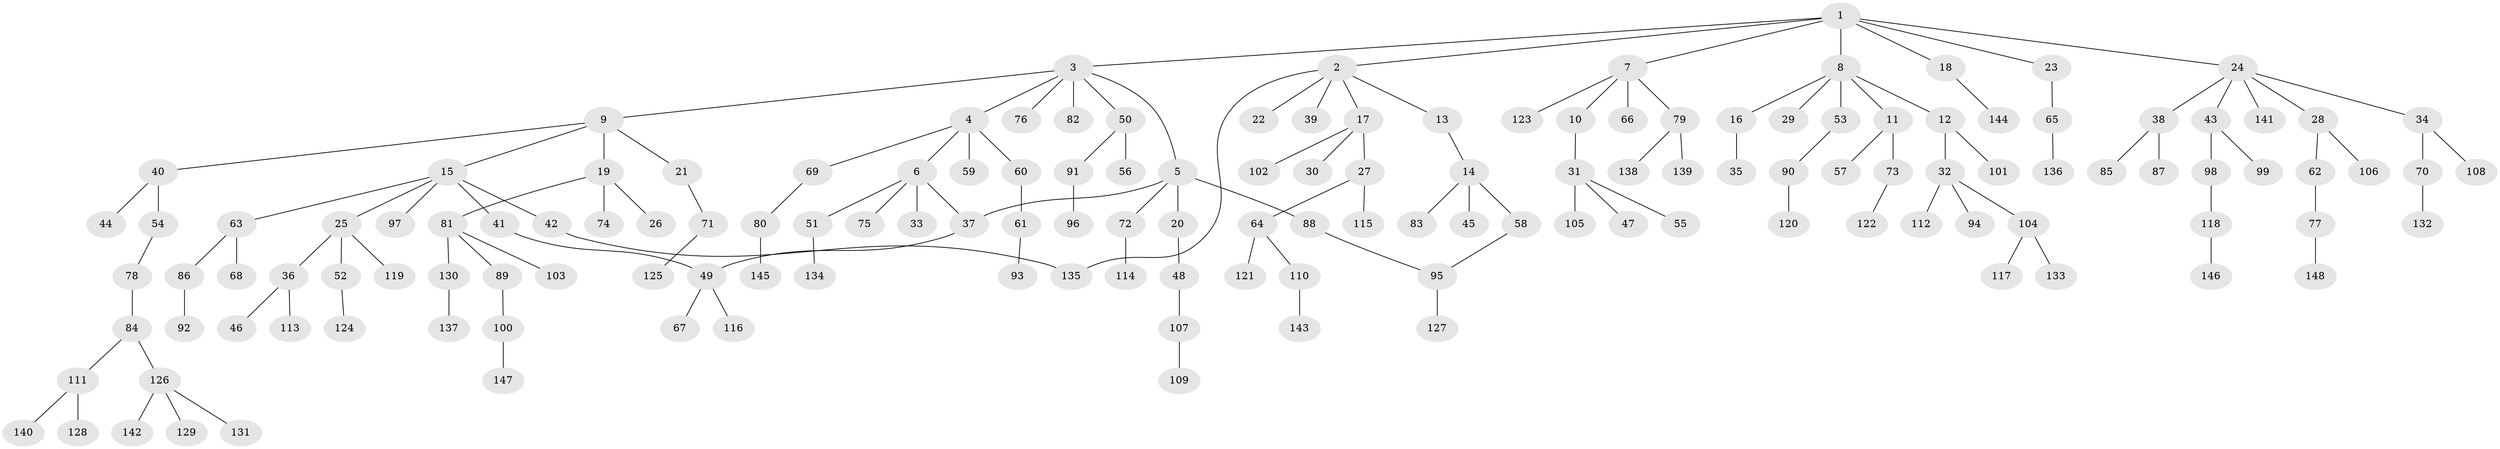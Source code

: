 // coarse degree distribution, {7: 0.04054054054054054, 6: 0.02702702702702703, 4: 0.04054054054054054, 3: 0.13513513513513514, 2: 0.14864864864864866, 5: 0.04054054054054054, 1: 0.5675675675675675}
// Generated by graph-tools (version 1.1) at 2025/16/03/04/25 18:16:58]
// undirected, 148 vertices, 151 edges
graph export_dot {
graph [start="1"]
  node [color=gray90,style=filled];
  1;
  2;
  3;
  4;
  5;
  6;
  7;
  8;
  9;
  10;
  11;
  12;
  13;
  14;
  15;
  16;
  17;
  18;
  19;
  20;
  21;
  22;
  23;
  24;
  25;
  26;
  27;
  28;
  29;
  30;
  31;
  32;
  33;
  34;
  35;
  36;
  37;
  38;
  39;
  40;
  41;
  42;
  43;
  44;
  45;
  46;
  47;
  48;
  49;
  50;
  51;
  52;
  53;
  54;
  55;
  56;
  57;
  58;
  59;
  60;
  61;
  62;
  63;
  64;
  65;
  66;
  67;
  68;
  69;
  70;
  71;
  72;
  73;
  74;
  75;
  76;
  77;
  78;
  79;
  80;
  81;
  82;
  83;
  84;
  85;
  86;
  87;
  88;
  89;
  90;
  91;
  92;
  93;
  94;
  95;
  96;
  97;
  98;
  99;
  100;
  101;
  102;
  103;
  104;
  105;
  106;
  107;
  108;
  109;
  110;
  111;
  112;
  113;
  114;
  115;
  116;
  117;
  118;
  119;
  120;
  121;
  122;
  123;
  124;
  125;
  126;
  127;
  128;
  129;
  130;
  131;
  132;
  133;
  134;
  135;
  136;
  137;
  138;
  139;
  140;
  141;
  142;
  143;
  144;
  145;
  146;
  147;
  148;
  1 -- 2;
  1 -- 3;
  1 -- 7;
  1 -- 8;
  1 -- 18;
  1 -- 23;
  1 -- 24;
  2 -- 13;
  2 -- 17;
  2 -- 22;
  2 -- 39;
  2 -- 135;
  3 -- 4;
  3 -- 5;
  3 -- 9;
  3 -- 50;
  3 -- 76;
  3 -- 82;
  4 -- 6;
  4 -- 59;
  4 -- 60;
  4 -- 69;
  5 -- 20;
  5 -- 72;
  5 -- 88;
  5 -- 37;
  6 -- 33;
  6 -- 37;
  6 -- 51;
  6 -- 75;
  7 -- 10;
  7 -- 66;
  7 -- 79;
  7 -- 123;
  8 -- 11;
  8 -- 12;
  8 -- 16;
  8 -- 29;
  8 -- 53;
  9 -- 15;
  9 -- 19;
  9 -- 21;
  9 -- 40;
  10 -- 31;
  11 -- 57;
  11 -- 73;
  12 -- 32;
  12 -- 101;
  13 -- 14;
  14 -- 45;
  14 -- 58;
  14 -- 83;
  15 -- 25;
  15 -- 41;
  15 -- 42;
  15 -- 63;
  15 -- 97;
  16 -- 35;
  17 -- 27;
  17 -- 30;
  17 -- 102;
  18 -- 144;
  19 -- 26;
  19 -- 74;
  19 -- 81;
  20 -- 48;
  21 -- 71;
  23 -- 65;
  24 -- 28;
  24 -- 34;
  24 -- 38;
  24 -- 43;
  24 -- 141;
  25 -- 36;
  25 -- 52;
  25 -- 119;
  27 -- 64;
  27 -- 115;
  28 -- 62;
  28 -- 106;
  31 -- 47;
  31 -- 55;
  31 -- 105;
  32 -- 94;
  32 -- 104;
  32 -- 112;
  34 -- 70;
  34 -- 108;
  36 -- 46;
  36 -- 113;
  37 -- 49;
  38 -- 85;
  38 -- 87;
  40 -- 44;
  40 -- 54;
  41 -- 49;
  42 -- 135;
  43 -- 98;
  43 -- 99;
  48 -- 107;
  49 -- 67;
  49 -- 116;
  50 -- 56;
  50 -- 91;
  51 -- 134;
  52 -- 124;
  53 -- 90;
  54 -- 78;
  58 -- 95;
  60 -- 61;
  61 -- 93;
  62 -- 77;
  63 -- 68;
  63 -- 86;
  64 -- 110;
  64 -- 121;
  65 -- 136;
  69 -- 80;
  70 -- 132;
  71 -- 125;
  72 -- 114;
  73 -- 122;
  77 -- 148;
  78 -- 84;
  79 -- 138;
  79 -- 139;
  80 -- 145;
  81 -- 89;
  81 -- 103;
  81 -- 130;
  84 -- 111;
  84 -- 126;
  86 -- 92;
  88 -- 95;
  89 -- 100;
  90 -- 120;
  91 -- 96;
  95 -- 127;
  98 -- 118;
  100 -- 147;
  104 -- 117;
  104 -- 133;
  107 -- 109;
  110 -- 143;
  111 -- 128;
  111 -- 140;
  118 -- 146;
  126 -- 129;
  126 -- 131;
  126 -- 142;
  130 -- 137;
}
